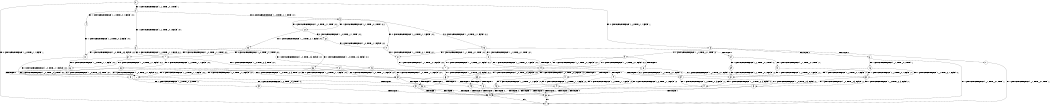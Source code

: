 digraph BCG {
size = "7, 10.5";
center = TRUE;
node [shape = circle];
0 [peripheries = 2];
0 -> 1 [label = "EX !0 !ATOMIC_EXCH_BRANCH (1, +0, TRUE, +1, 1, FALSE) !::"];
0 -> 2 [label = "EX !1 !ATOMIC_EXCH_BRANCH (1, +1, TRUE, +0, 1, TRUE) !::"];
0 -> 3 [label = "EX !0 !ATOMIC_EXCH_BRANCH (1, +0, TRUE, +1, 1, FALSE) !::"];
2 -> 4 [label = "EX !1 !ATOMIC_EXCH_BRANCH (1, +1, TRUE, +0, 1, FALSE) !:0:1:"];
2 -> 5 [label = "EX !0 !ATOMIC_EXCH_BRANCH (1, +0, TRUE, +1, 1, TRUE) !:0:1:"];
2 -> 6 [label = "EX !1 !ATOMIC_EXCH_BRANCH (1, +1, TRUE, +0, 1, FALSE) !:0:1:"];
3 -> 7 [label = "TERMINATE !0"];
3 -> 8 [label = "TERMINATE !0"];
3 -> 9 [label = "EX !1 !ATOMIC_EXCH_BRANCH (1, +1, TRUE, +0, 1, TRUE) !:0:"];
4 -> 10 [label = "EX !1 !ATOMIC_EXCH_BRANCH (1, +0, TRUE, +0, 3, FALSE) !:0:1:"];
5 -> 11 [label = "EX !0 !ATOMIC_EXCH_BRANCH (1, +0, TRUE, +1, 1, FALSE) !:0:1:"];
5 -> 12 [label = "EX !1 !ATOMIC_EXCH_BRANCH (1, +1, TRUE, +0, 1, TRUE) !:0:1:"];
5 -> 13 [label = "EX !0 !ATOMIC_EXCH_BRANCH (1, +0, TRUE, +1, 1, FALSE) !:0:1:"];
6 -> 10 [label = "EX !1 !ATOMIC_EXCH_BRANCH (1, +0, TRUE, +0, 3, FALSE) !:0:1:"];
6 -> 14 [label = "EX !0 !ATOMIC_EXCH_BRANCH (1, +0, TRUE, +1, 1, TRUE) !:0:1:"];
6 -> 15 [label = "EX !1 !ATOMIC_EXCH_BRANCH (1, +0, TRUE, +0, 3, FALSE) !:0:1:"];
7 -> 1 [label = "EX !1 !ATOMIC_EXCH_BRANCH (1, +1, TRUE, +0, 1, TRUE) !::"];
8 -> 1 [label = "EX !1 !ATOMIC_EXCH_BRANCH (1, +1, TRUE, +0, 1, TRUE) !::"];
8 -> 16 [label = "EX !1 !ATOMIC_EXCH_BRANCH (1, +1, TRUE, +0, 1, TRUE) !::"];
9 -> 17 [label = "EX !1 !ATOMIC_EXCH_BRANCH (1, +1, TRUE, +0, 1, FALSE) !:0:1:"];
9 -> 18 [label = "TERMINATE !0"];
9 -> 19 [label = "EX !1 !ATOMIC_EXCH_BRANCH (1, +1, TRUE, +0, 1, FALSE) !:0:1:"];
10 -> 20 [label = "EX !0 !ATOMIC_EXCH_BRANCH (1, +0, TRUE, +1, 1, FALSE) !:0:1:"];
11 -> 21 [label = "EX !1 !ATOMIC_EXCH_BRANCH (1, +1, TRUE, +0, 1, TRUE) !:0:1:"];
12 -> 22 [label = "EX !0 !ATOMIC_EXCH_BRANCH (1, +0, TRUE, +1, 1, TRUE) !:0:1:"];
12 -> 23 [label = "EX !1 !ATOMIC_EXCH_BRANCH (1, +1, TRUE, +0, 1, FALSE) !:0:1:"];
12 -> 5 [label = "EX !0 !ATOMIC_EXCH_BRANCH (1, +0, TRUE, +1, 1, TRUE) !:0:1:"];
13 -> 21 [label = "EX !1 !ATOMIC_EXCH_BRANCH (1, +1, TRUE, +0, 1, TRUE) !:0:1:"];
13 -> 24 [label = "TERMINATE !0"];
13 -> 25 [label = "EX !1 !ATOMIC_EXCH_BRANCH (1, +1, TRUE, +0, 1, TRUE) !:0:1:"];
14 -> 26 [label = "EX !0 !ATOMIC_EXCH_BRANCH (1, +0, TRUE, +1, 1, FALSE) !:0:1:"];
14 -> 27 [label = "EX !1 !ATOMIC_EXCH_BRANCH (1, +0, TRUE, +0, 3, TRUE) !:0:1:"];
14 -> 28 [label = "EX !0 !ATOMIC_EXCH_BRANCH (1, +0, TRUE, +1, 1, FALSE) !:0:1:"];
15 -> 20 [label = "EX !0 !ATOMIC_EXCH_BRANCH (1, +0, TRUE, +1, 1, FALSE) !:0:1:"];
15 -> 29 [label = "TERMINATE !1"];
15 -> 30 [label = "EX !0 !ATOMIC_EXCH_BRANCH (1, +0, TRUE, +1, 1, FALSE) !:0:1:"];
16 -> 31 [label = "EX !1 !ATOMIC_EXCH_BRANCH (1, +1, TRUE, +0, 1, FALSE) !:1:"];
16 -> 32 [label = "EX !1 !ATOMIC_EXCH_BRANCH (1, +1, TRUE, +0, 1, FALSE) !:1:"];
17 -> 33 [label = "EX !1 !ATOMIC_EXCH_BRANCH (1, +0, TRUE, +0, 3, FALSE) !:0:1:"];
18 -> 31 [label = "EX !1 !ATOMIC_EXCH_BRANCH (1, +1, TRUE, +0, 1, FALSE) !:1:"];
18 -> 32 [label = "EX !1 !ATOMIC_EXCH_BRANCH (1, +1, TRUE, +0, 1, FALSE) !:1:"];
19 -> 33 [label = "EX !1 !ATOMIC_EXCH_BRANCH (1, +0, TRUE, +0, 3, FALSE) !:0:1:"];
19 -> 34 [label = "TERMINATE !0"];
19 -> 35 [label = "EX !1 !ATOMIC_EXCH_BRANCH (1, +0, TRUE, +0, 3, FALSE) !:0:1:"];
20 -> 36 [label = "TERMINATE !0"];
21 -> 17 [label = "EX !1 !ATOMIC_EXCH_BRANCH (1, +1, TRUE, +0, 1, FALSE) !:0:1:"];
22 -> 11 [label = "EX !0 !ATOMIC_EXCH_BRANCH (1, +0, TRUE, +1, 1, FALSE) !:0:1:"];
23 -> 37 [label = "EX !0 !ATOMIC_EXCH_BRANCH (1, +0, TRUE, +1, 1, TRUE) !:0:1:"];
23 -> 38 [label = "EX !1 !ATOMIC_EXCH_BRANCH (1, +0, TRUE, +0, 3, FALSE) !:0:1:"];
23 -> 14 [label = "EX !0 !ATOMIC_EXCH_BRANCH (1, +0, TRUE, +1, 1, TRUE) !:0:1:"];
24 -> 39 [label = "EX !1 !ATOMIC_EXCH_BRANCH (1, +1, TRUE, +0, 1, TRUE) !:1:"];
24 -> 40 [label = "EX !1 !ATOMIC_EXCH_BRANCH (1, +1, TRUE, +0, 1, TRUE) !:1:"];
25 -> 17 [label = "EX !1 !ATOMIC_EXCH_BRANCH (1, +1, TRUE, +0, 1, FALSE) !:0:1:"];
25 -> 18 [label = "TERMINATE !0"];
25 -> 19 [label = "EX !1 !ATOMIC_EXCH_BRANCH (1, +1, TRUE, +0, 1, FALSE) !:0:1:"];
26 -> 20 [label = "EX !1 !ATOMIC_EXCH_BRANCH (1, +0, TRUE, +0, 3, TRUE) !:0:1:"];
27 -> 20 [label = "EX !0 !ATOMIC_EXCH_BRANCH (1, +0, TRUE, +1, 1, FALSE) !:0:1:"];
27 -> 41 [label = "TERMINATE !1"];
27 -> 30 [label = "EX !0 !ATOMIC_EXCH_BRANCH (1, +0, TRUE, +1, 1, FALSE) !:0:1:"];
28 -> 20 [label = "EX !1 !ATOMIC_EXCH_BRANCH (1, +0, TRUE, +0, 3, TRUE) !:0:1:"];
28 -> 42 [label = "TERMINATE !0"];
28 -> 30 [label = "EX !1 !ATOMIC_EXCH_BRANCH (1, +0, TRUE, +0, 3, TRUE) !:0:1:"];
29 -> 43 [label = "EX !0 !ATOMIC_EXCH_BRANCH (1, +0, TRUE, +1, 1, FALSE) !:0:"];
29 -> 44 [label = "EX !0 !ATOMIC_EXCH_BRANCH (1, +0, TRUE, +1, 1, FALSE) !:0:"];
30 -> 36 [label = "TERMINATE !0"];
30 -> 45 [label = "TERMINATE !1"];
30 -> 46 [label = "TERMINATE !0"];
31 -> 47 [label = "EX !1 !ATOMIC_EXCH_BRANCH (1, +0, TRUE, +0, 3, FALSE) !:1:"];
32 -> 47 [label = "EX !1 !ATOMIC_EXCH_BRANCH (1, +0, TRUE, +0, 3, FALSE) !:1:"];
32 -> 48 [label = "EX !1 !ATOMIC_EXCH_BRANCH (1, +0, TRUE, +0, 3, FALSE) !:1:"];
33 -> 36 [label = "TERMINATE !0"];
34 -> 47 [label = "EX !1 !ATOMIC_EXCH_BRANCH (1, +0, TRUE, +0, 3, FALSE) !:1:"];
34 -> 48 [label = "EX !1 !ATOMIC_EXCH_BRANCH (1, +0, TRUE, +0, 3, FALSE) !:1:"];
35 -> 36 [label = "TERMINATE !0"];
35 -> 45 [label = "TERMINATE !1"];
35 -> 46 [label = "TERMINATE !0"];
36 -> 49 [label = "TERMINATE !1"];
37 -> 26 [label = "EX !0 !ATOMIC_EXCH_BRANCH (1, +0, TRUE, +1, 1, FALSE) !:0:1:"];
38 -> 20 [label = "EX !0 !ATOMIC_EXCH_BRANCH (1, +0, TRUE, +1, 1, FALSE) !:0:1:"];
38 -> 41 [label = "TERMINATE !1"];
38 -> 30 [label = "EX !0 !ATOMIC_EXCH_BRANCH (1, +0, TRUE, +1, 1, FALSE) !:0:1:"];
39 -> 31 [label = "EX !1 !ATOMIC_EXCH_BRANCH (1, +1, TRUE, +0, 1, FALSE) !:1:"];
40 -> 31 [label = "EX !1 !ATOMIC_EXCH_BRANCH (1, +1, TRUE, +0, 1, FALSE) !:1:"];
40 -> 32 [label = "EX !1 !ATOMIC_EXCH_BRANCH (1, +1, TRUE, +0, 1, FALSE) !:1:"];
41 -> 43 [label = "EX !0 !ATOMIC_EXCH_BRANCH (1, +0, TRUE, +1, 1, FALSE) !:0:"];
41 -> 44 [label = "EX !0 !ATOMIC_EXCH_BRANCH (1, +0, TRUE, +1, 1, FALSE) !:0:"];
42 -> 50 [label = "EX !1 !ATOMIC_EXCH_BRANCH (1, +0, TRUE, +0, 3, TRUE) !:1:"];
42 -> 51 [label = "EX !1 !ATOMIC_EXCH_BRANCH (1, +0, TRUE, +0, 3, TRUE) !:1:"];
43 -> 49 [label = "TERMINATE !0"];
44 -> 49 [label = "TERMINATE !0"];
44 -> 52 [label = "TERMINATE !0"];
45 -> 49 [label = "TERMINATE !0"];
45 -> 52 [label = "TERMINATE !0"];
46 -> 49 [label = "TERMINATE !1"];
46 -> 52 [label = "TERMINATE !1"];
47 -> 49 [label = "TERMINATE !1"];
48 -> 49 [label = "TERMINATE !1"];
48 -> 52 [label = "TERMINATE !1"];
49 -> 1 [label = "exit"];
50 -> 49 [label = "TERMINATE !1"];
51 -> 49 [label = "TERMINATE !1"];
51 -> 52 [label = "TERMINATE !1"];
52 -> 1 [label = "exit"];
}
